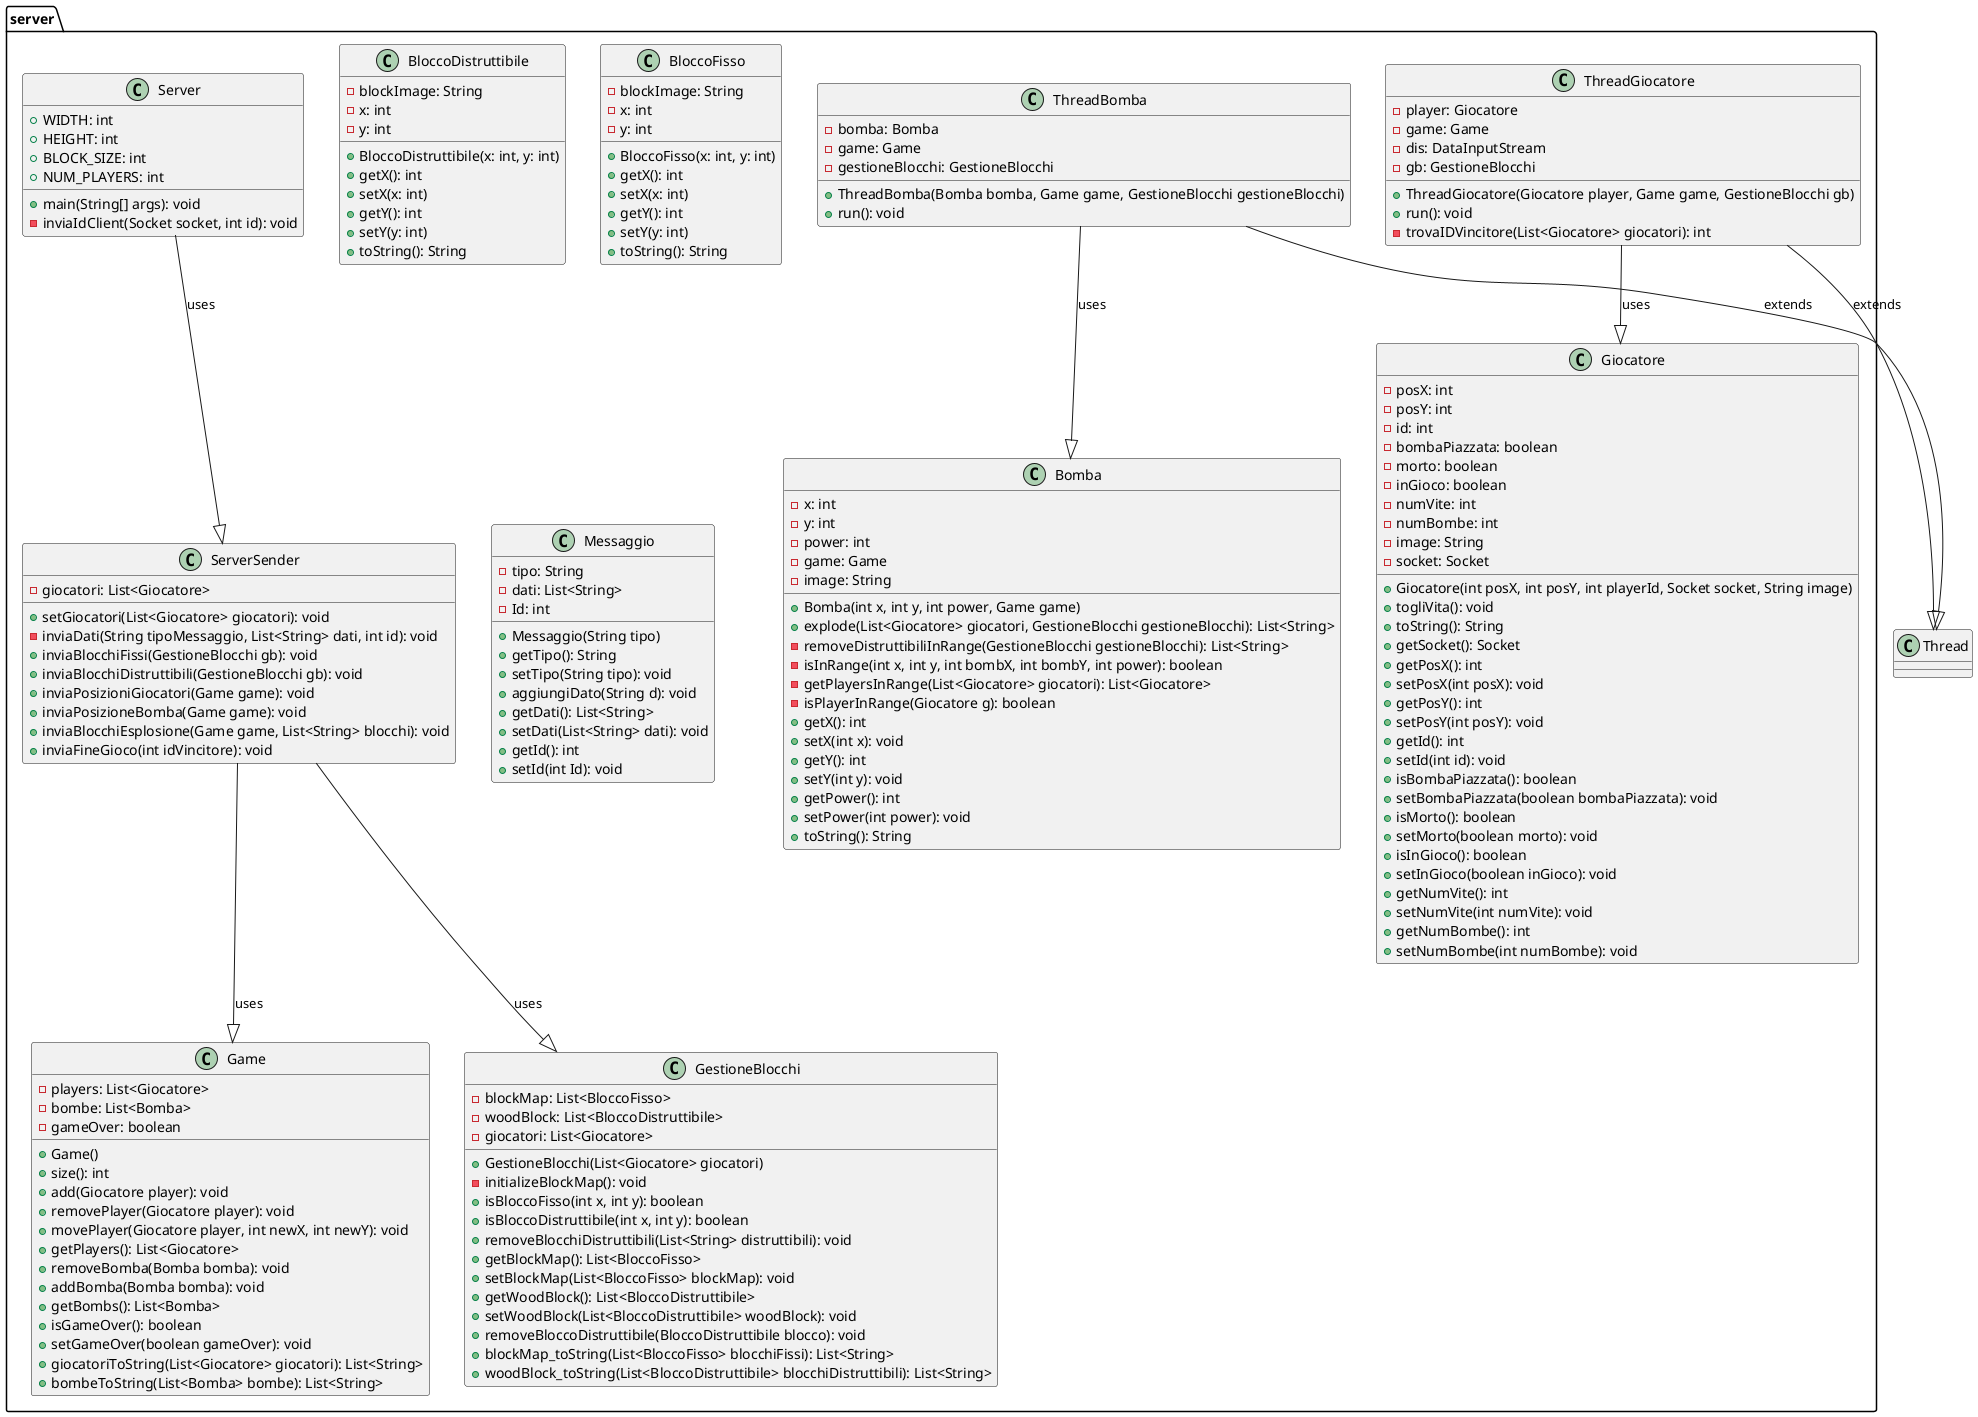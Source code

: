 @startuml

package server {

    class BloccoDistruttibile {
        - blockImage: String
        - x: int
        - y: int
        + BloccoDistruttibile(x: int, y: int)
        + getX(): int
        + setX(x: int)
        + getY(): int
        + setY(y: int)
        + toString(): String
    }

    class BloccoFisso {
        - blockImage: String
        - x: int
        - y: int
        + BloccoFisso(x: int, y: int)
        + getX(): int
        + setX(x: int)
        + getY(): int
        + setY(y: int)
        + toString(): String
    }

    class Bomba {
        - x: int
        - y: int
        - power: int
        - game: Game
        - image: String
        + Bomba(int x, int y, int power, Game game)
        + explode(List<Giocatore> giocatori, GestioneBlocchi gestioneBlocchi): List<String>
        - removeDistruttibiliInRange(GestioneBlocchi gestioneBlocchi): List<String>
        - isInRange(int x, int y, int bombX, int bombY, int power): boolean
        - getPlayersInRange(List<Giocatore> giocatori): List<Giocatore>
        - isPlayerInRange(Giocatore g): boolean
        + getX(): int
        + setX(int x): void
        + getY(): int
        + setY(int y): void
        + getPower(): int
        + setPower(int power): void
        + toString(): String
    }

    class Game {
        - players: List<Giocatore>
        - bombe: List<Bomba>
        - gameOver: boolean
        + Game()
        + size(): int
        + add(Giocatore player): void
        + removePlayer(Giocatore player): void
        + movePlayer(Giocatore player, int newX, int newY): void
        + getPlayers(): List<Giocatore>
        + removeBomba(Bomba bomba): void
        + addBomba(Bomba bomba): void
        + getBombs(): List<Bomba>
        + isGameOver(): boolean
        + setGameOver(boolean gameOver): void
        + giocatoriToString(List<Giocatore> giocatori): List<String>
        + bombeToString(List<Bomba> bombe): List<String>
    }

    class GestioneBlocchi {
        - blockMap: List<BloccoFisso>
        - woodBlock: List<BloccoDistruttibile>
        - giocatori: List<Giocatore>
        + GestioneBlocchi(List<Giocatore> giocatori)
        - initializeBlockMap(): void
        + isBloccoFisso(int x, int y): boolean
        + isBloccoDistruttibile(int x, int y): boolean
        + removeBlocchiDistruttibili(List<String> distruttibili): void
        + getBlockMap(): List<BloccoFisso>
        + setBlockMap(List<BloccoFisso> blockMap): void
        + getWoodBlock(): List<BloccoDistruttibile>
        + setWoodBlock(List<BloccoDistruttibile> woodBlock): void
        + removeBloccoDistruttibile(BloccoDistruttibile blocco): void
        + blockMap_toString(List<BloccoFisso> blocchiFissi): List<String>
        + woodBlock_toString(List<BloccoDistruttibile> blocchiDistruttibili): List<String>
    }

    class Giocatore {
        - posX: int
        - posY: int
        - id: int
        - bombaPiazzata: boolean
        - morto: boolean
        - inGioco: boolean
        - numVite: int
        - numBombe: int
        - image: String
        - socket: Socket
        + Giocatore(int posX, int posY, int playerId, Socket socket, String image)
        + togliVita(): void
        + toString(): String
        + getSocket(): Socket
        + getPosX(): int
        + setPosX(int posX): void
        + getPosY(): int
        + setPosY(int posY): void
        + getId(): int
        + setId(int id): void
        + isBombaPiazzata(): boolean
        + setBombaPiazzata(boolean bombaPiazzata): void
        + isMorto(): boolean
        + setMorto(boolean morto): void
        + isInGioco(): boolean
        + setInGioco(boolean inGioco): void
        + getNumVite(): int
        + setNumVite(int numVite): void
        + getNumBombe(): int
        + setNumBombe(int numBombe): void
    }

    class Messaggio {
        - tipo: String
        - dati: List<String>
        - Id: int
        + Messaggio(String tipo)
        + getTipo(): String
        + setTipo(String tipo): void
        + aggiungiDato(String d): void
        + getDati(): List<String>
        + setDati(List<String> dati): void
        + getId(): int
        + setId(int Id): void
    }

    class Server {
        + WIDTH: int
        + HEIGHT: int
        + BLOCK_SIZE: int
        + NUM_PLAYERS: int
        + main(String[] args): void
        - inviaIdClient(Socket socket, int id): void
    }

    class ServerSender {
        - giocatori: List<Giocatore>
        + setGiocatori(List<Giocatore> giocatori): void
        - inviaDati(String tipoMessaggio, List<String> dati, int id): void
        + inviaBlocchiFissi(GestioneBlocchi gb): void
        + inviaBlocchiDistruttibili(GestioneBlocchi gb): void
        + inviaPosizioniGiocatori(Game game): void
        + inviaPosizioneBomba(Game game): void
        + inviaBlocchiEsplosione(Game game, List<String> blocchi): void
        + inviaFineGioco(int idVincitore): void
    }

    class ThreadBomba {
        - bomba: Bomba
        - game: Game
        - gestioneBlocchi: GestioneBlocchi
        + ThreadBomba(Bomba bomba, Game game, GestioneBlocchi gestioneBlocchi)
        + run(): void
    }

    class ThreadGiocatore {
        - player: Giocatore
        - game: Game
        - dis: DataInputStream
        - gb: GestioneBlocchi
        + ThreadGiocatore(Giocatore player, Game game, GestioneBlocchi gb)
        + run(): void
        - trovaIDVincitore(List<Giocatore> giocatori): int
    }
}


ThreadBomba --|> Thread : extends
ThreadGiocatore --|> Thread : extends
Server --|> ServerSender : uses
ServerSender --|> Game : uses
ServerSender --|> GestioneBlocchi : uses
ThreadBomba --|> Bomba : uses
ThreadGiocatore --|> Giocatore : uses

@enduml
